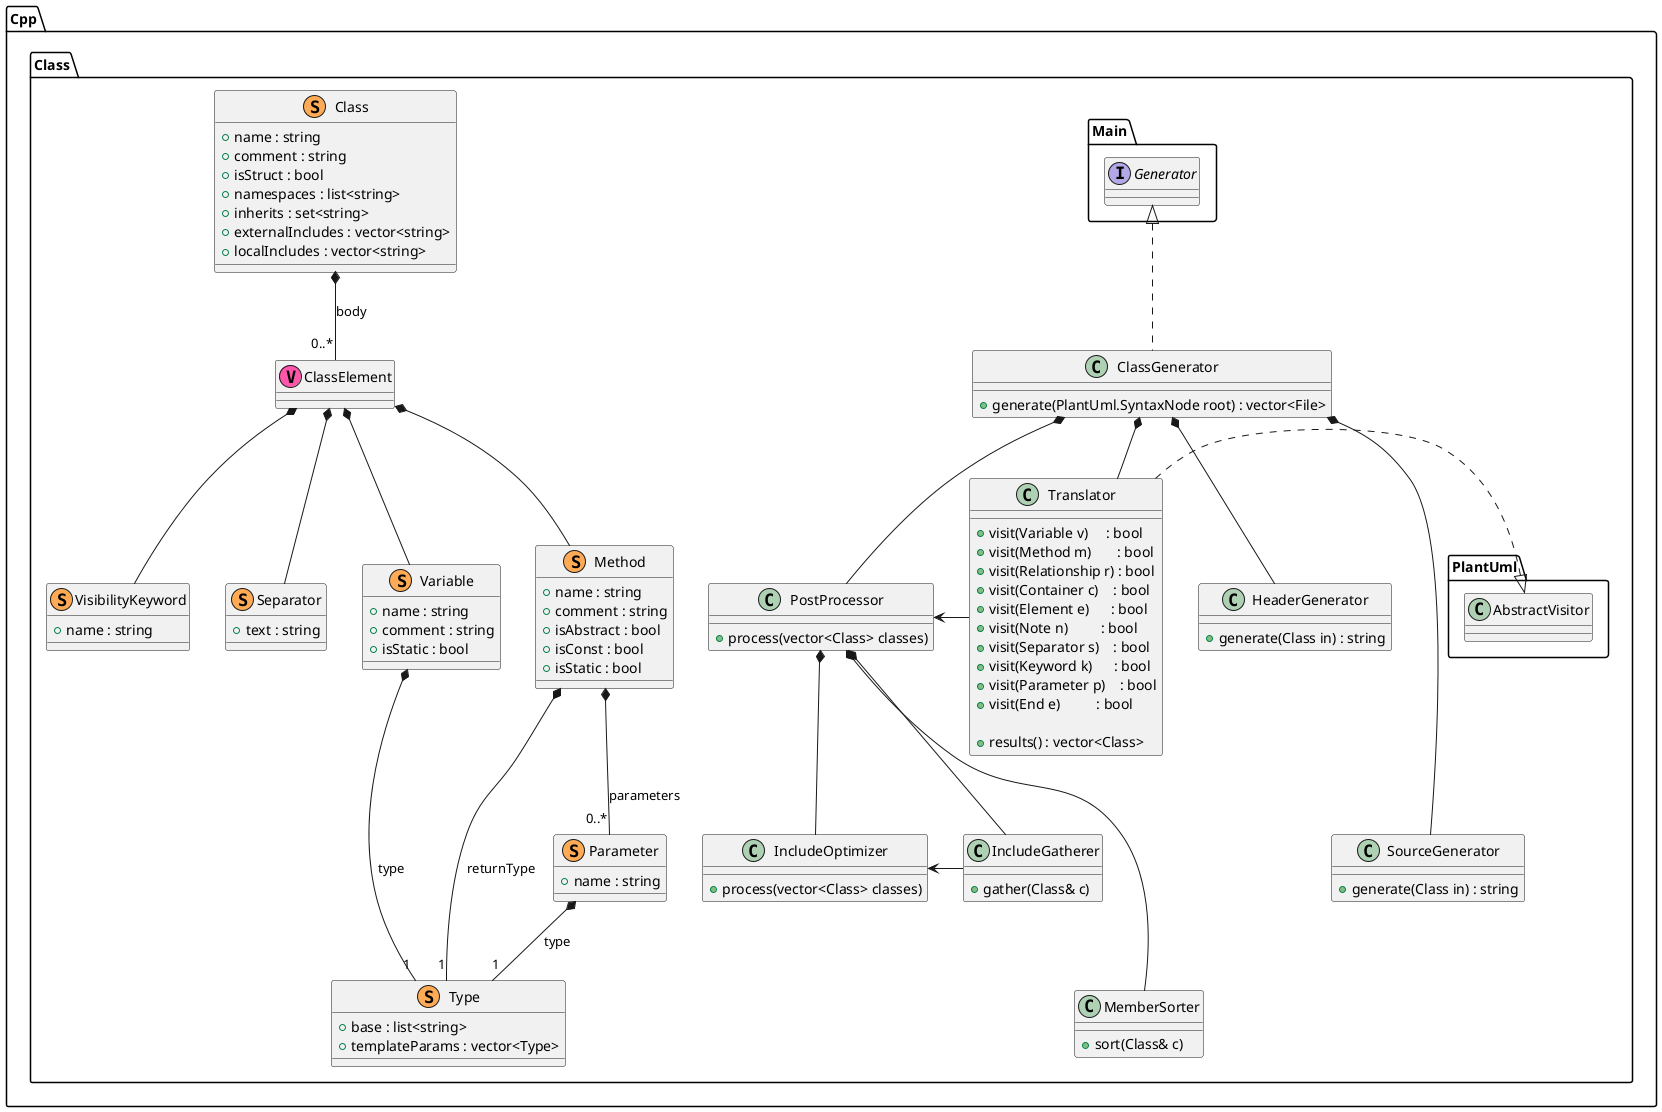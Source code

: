 @startuml Class

namespace Cpp {

    namespace Class {
        ' *************** ALGORITHMS ***************
        class Translator
        {
            +visit(Variable v)     : bool
            +visit(Method m)       : bool
            +visit(Relationship r) : bool
            +visit(Container c)    : bool
            +visit(Element e)      : bool
            +visit(Note n)         : bool
            +visit(Separator s)    : bool
            +visit(Keyword k)      : bool
            +visit(Parameter p)    : bool
            +visit(End e)          : bool

            +results() : vector<Class>
        }
        Translator .|> PlantUml.AbstractVisitor

        class PostProcessor {
            +process(vector<Class> classes)
        }

        class IncludeGatherer {
            +gather(Class& c)
        }
        class IncludeOptimizer {
            +process(vector<Class> classes)
        }
        class MemberSorter {
            +sort(Class& c)
        }

        PostProcessor *-- IncludeGatherer
        PostProcessor *-- IncludeOptimizer
        PostProcessor *--- MemberSorter
        IncludeOptimizer <- IncludeGatherer


        class HeaderGenerator {
            +generate(Class in) : string
        }

        class SourceGenerator {
            +generate(Class in) : string
        }

        Translator -left-> PostProcessor

        class ClassGenerator implements Main.Generator {
            +generate(PlantUml.SyntaxNode root) : vector<File>
        }
        ClassGenerator *-- Translator
        ClassGenerator *-- PostProcessor
        ClassGenerator *-- HeaderGenerator
        ClassGenerator *--- SourceGenerator

        ' *************** DATA ***************
        class Class << (S,#FFAA55) >>
        {
            +name : string
            +comment : string
            +isStruct : bool
            +namespaces : list<string>
            +inherits : set<string>
            +externalIncludes : vector<string>
            +localIncludes : vector<string>
        }
        class ClassElement << (V,#FF55AA) >>
        class VisibilityKeyword << (S,#FFAA55) >>
        {
            +name : string
        }
        class Separator << (S,#FFAA55) >>
        {
            +text : string
        }
        class Variable << (S,#FFAA55) >>
        {
            +name : string
            +comment : string
            +isStatic : bool
        }
        class Method << (S,#FFAA55) >>
        {
            +name : string
            +comment : string
            +isAbstract : bool
            +isConst : bool
            +isStatic : bool
        }
        class Parameter << (S,#FFAA55) >>
        {
            +name : string
        }


        class Type << (S,#FFAA55) >>
        {
            +base : list<string>
            +templateParams : vector<Type>
        }
        Method *--- "1" Type : returnType
        Parameter *-- "1" Type : type
        Variable *--- "1" Type : type


        Class *-- "0..*" ClassElement : body
        ClassElement *-- Method
        ClassElement *-- Variable
        ClassElement *-- VisibilityKeyword
        ClassElement *-- Separator
        Method *-- "0..*" Parameter : parameters
    }
}

@enduml